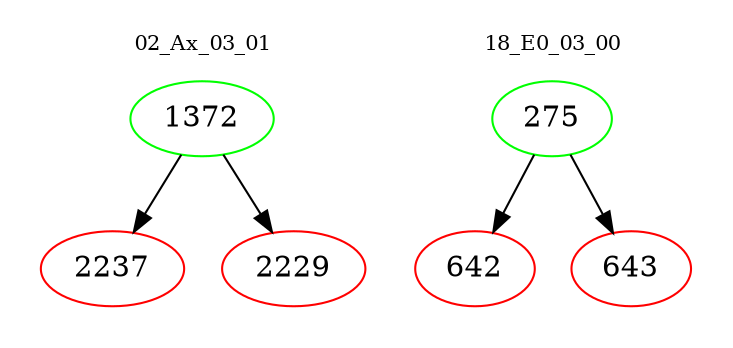 digraph{
subgraph cluster_0 {
color = white
label = "02_Ax_03_01";
fontsize=10;
T0_1372 [label="1372", color="green"]
T0_1372 -> T0_2237 [color="black"]
T0_2237 [label="2237", color="red"]
T0_1372 -> T0_2229 [color="black"]
T0_2229 [label="2229", color="red"]
}
subgraph cluster_1 {
color = white
label = "18_E0_03_00";
fontsize=10;
T1_275 [label="275", color="green"]
T1_275 -> T1_642 [color="black"]
T1_642 [label="642", color="red"]
T1_275 -> T1_643 [color="black"]
T1_643 [label="643", color="red"]
}
}
